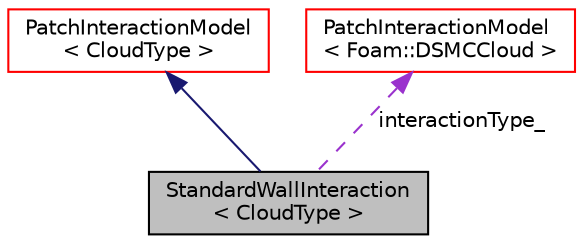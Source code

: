 digraph "StandardWallInteraction&lt; CloudType &gt;"
{
  bgcolor="transparent";
  edge [fontname="Helvetica",fontsize="10",labelfontname="Helvetica",labelfontsize="10"];
  node [fontname="Helvetica",fontsize="10",shape=record];
  Node1 [label="StandardWallInteraction\l\< CloudType \>",height=0.2,width=0.4,color="black", fillcolor="grey75", style="filled", fontcolor="black"];
  Node2 -> Node1 [dir="back",color="midnightblue",fontsize="10",style="solid",fontname="Helvetica"];
  Node2 [label="PatchInteractionModel\l\< CloudType \>",height=0.2,width=0.4,color="red",URL="$a01808.html",tooltip="Templated patch interaction model class. "];
  Node3 -> Node1 [dir="back",color="darkorchid3",fontsize="10",style="dashed",label=" interactionType_" ,fontname="Helvetica"];
  Node3 [label="PatchInteractionModel\l\< Foam::DSMCCloud \>",height=0.2,width=0.4,color="red",URL="$a01808.html"];
}

